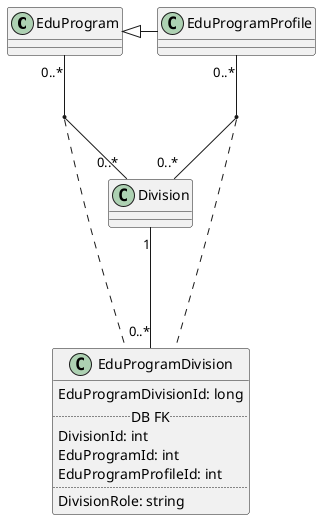 @startuml

EduProgram <|- EduProgramProfile

EduProgram "0..*" -- "0..*" Division
EduProgramProfile "0..*" -- "0..*" Division
(EduProgram, Division) .. EduProgramDivision
(EduProgramProfile, Division) .. EduProgramDivision

Division "1" --- "0..*" EduProgramDivision

class EduProgramDivision {
    EduProgramDivisionId: long
    .. DB FK ..
    DivisionId: int
    EduProgramId: int
    EduProgramProfileId: int
    ..
    DivisionRole: string
}

@enduml
